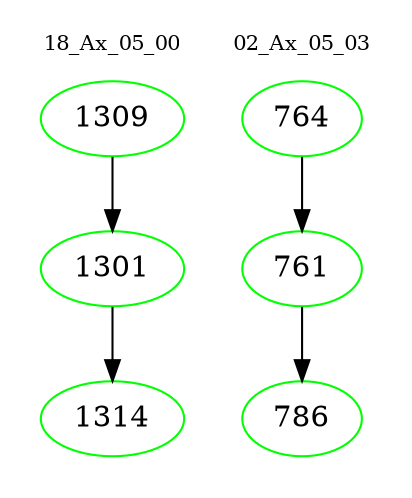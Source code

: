 digraph{
subgraph cluster_0 {
color = white
label = "18_Ax_05_00";
fontsize=10;
T0_1309 [label="1309", color="green"]
T0_1309 -> T0_1301 [color="black"]
T0_1301 [label="1301", color="green"]
T0_1301 -> T0_1314 [color="black"]
T0_1314 [label="1314", color="green"]
}
subgraph cluster_1 {
color = white
label = "02_Ax_05_03";
fontsize=10;
T1_764 [label="764", color="green"]
T1_764 -> T1_761 [color="black"]
T1_761 [label="761", color="green"]
T1_761 -> T1_786 [color="black"]
T1_786 [label="786", color="green"]
}
}

